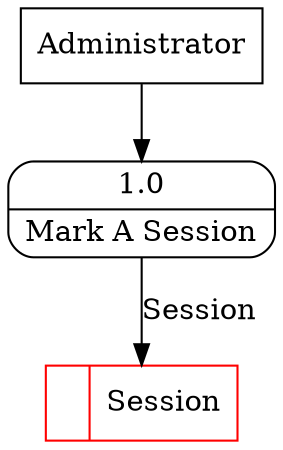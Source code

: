digraph dfd2{ 
node[shape=record]
200 [label="<f0>  |<f1> Session " color=red];
201 [label="Administrator" shape=box];
202 [label="{<f0> 1.0|<f1> Mark A Session }" shape=Mrecord];
201 -> 202
202 -> 200 [label="Session"]
}